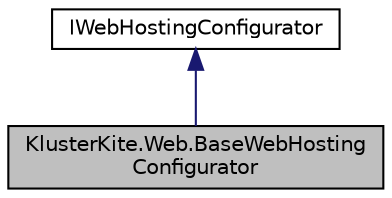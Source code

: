 digraph "KlusterKite.Web.BaseWebHostingConfigurator"
{
  edge [fontname="Helvetica",fontsize="10",labelfontname="Helvetica",labelfontsize="10"];
  node [fontname="Helvetica",fontsize="10",shape=record];
  Node6 [label="KlusterKite.Web.BaseWebHosting\lConfigurator",height=0.2,width=0.4,color="black", fillcolor="grey75", style="filled", fontcolor="black"];
  Node7 -> Node6 [dir="back",color="midnightblue",fontsize="10",style="solid",fontname="Helvetica"];
  Node7 [label="IWebHostingConfigurator",height=0.2,width=0.4,color="black", fillcolor="white", style="filled",URL="$interface_kluster_kite_1_1_web_1_1_i_web_hosting_configurator.html",tooltip="External additional web hosting configuration. Should be registered in DI resolver ..."];
}
